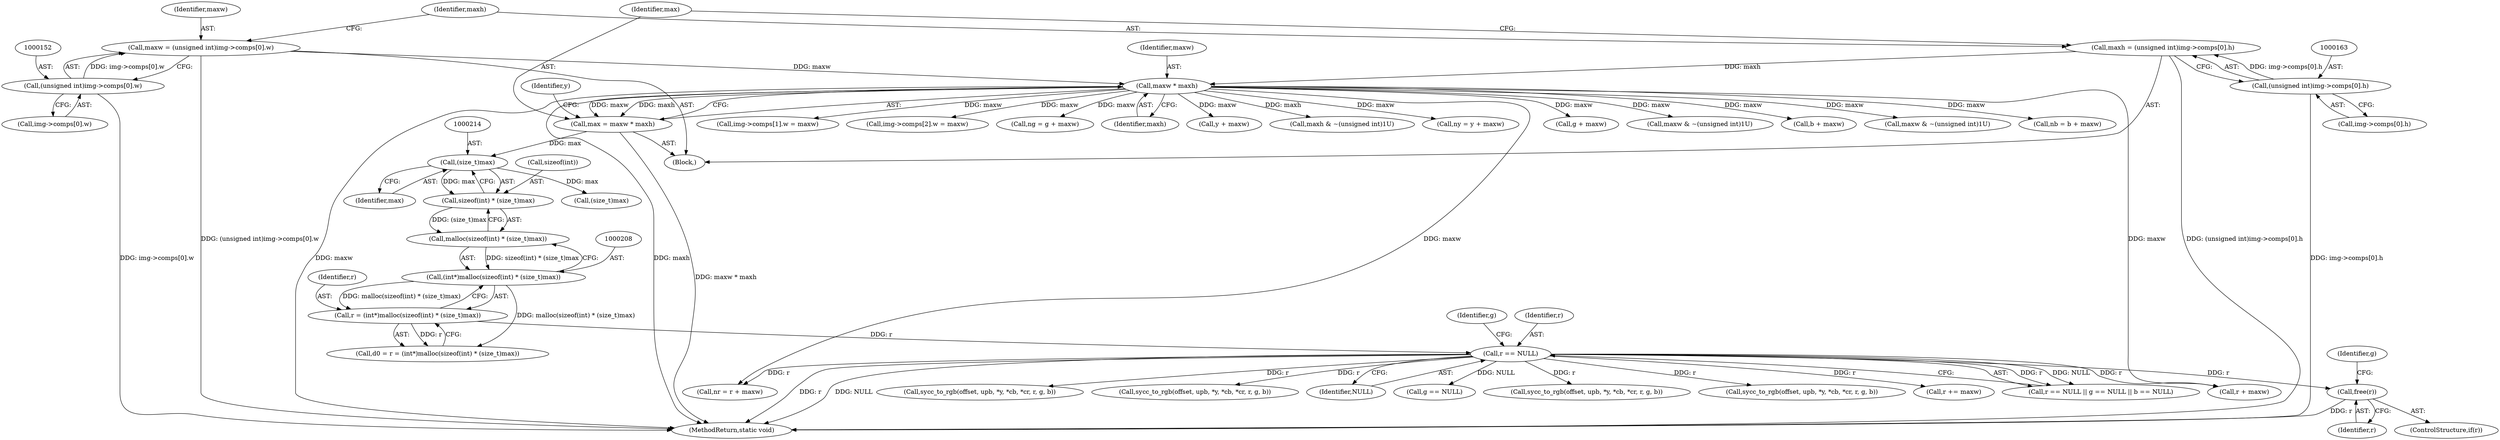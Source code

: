 digraph "0_openjpeg_15f081c89650dccee4aa4ae66f614c3fdb268767_0@pointer" {
"1000685" [label="(Call,free(r))"];
"1000244" [label="(Call,r == NULL)"];
"1000205" [label="(Call,r = (int*)malloc(sizeof(int) * (size_t)max))"];
"1000207" [label="(Call,(int*)malloc(sizeof(int) * (size_t)max))"];
"1000209" [label="(Call,malloc(sizeof(int) * (size_t)max))"];
"1000210" [label="(Call,sizeof(int) * (size_t)max)"];
"1000213" [label="(Call,(size_t)max)"];
"1000171" [label="(Call,max = maxw * maxh)"];
"1000173" [label="(Call,maxw * maxh)"];
"1000149" [label="(Call,maxw = (unsigned int)img->comps[0].w)"];
"1000151" [label="(Call,(unsigned int)img->comps[0].w)"];
"1000160" [label="(Call,maxh = (unsigned int)img->comps[0].h)"];
"1000162" [label="(Call,(unsigned int)img->comps[0].h)"];
"1000695" [label="(MethodReturn,static void)"];
"1000249" [label="(Identifier,g)"];
"1000226" [label="(Call,(size_t)max)"];
"1000307" [label="(Call,sycc_to_rgb(offset, upb, *y, *cb, *cr, r, g, b))"];
"1000206" [label="(Identifier,r)"];
"1000683" [label="(ControlStructure,if(r))"];
"1000283" [label="(Call,g + maxw)"];
"1000463" [label="(Call,maxw & ~(unsigned int)1U)"];
"1000443" [label="(Call,r += maxw)"];
"1000685" [label="(Call,free(r))"];
"1000244" [label="(Call,r == NULL)"];
"1000243" [label="(Call,r == NULL || g == NULL || b == NULL)"];
"1000151" [label="(Call,(unsigned int)img->comps[0].w)"];
"1000278" [label="(Call,r + maxw)"];
"1000288" [label="(Call,b + maxw)"];
"1000297" [label="(Call,maxw & ~(unsigned int)1U)"];
"1000286" [label="(Call,nb = b + maxw)"];
"1000585" [label="(Call,img->comps[1].w = maxw)"];
"1000205" [label="(Call,r = (int*)malloc(sizeof(int) * (size_t)max))"];
"1000174" [label="(Identifier,maxw)"];
"1000686" [label="(Identifier,r)"];
"1000207" [label="(Call,(int*)malloc(sizeof(int) * (size_t)max))"];
"1000396" [label="(Call,sycc_to_rgb(offset, upb, *y, *cb, *cr, r, g, b))"];
"1000213" [label="(Call,(size_t)max)"];
"1000603" [label="(Call,img->comps[2].w = maxw)"];
"1000276" [label="(Call,nr = r + maxw)"];
"1000173" [label="(Call,maxw * maxh)"];
"1000522" [label="(Call,sycc_to_rgb(offset, upb, *y, *cb, *cr, r, g, b))"];
"1000150" [label="(Identifier,maxw)"];
"1000211" [label="(Call,sizeof(int))"];
"1000281" [label="(Call,ng = g + maxw)"];
"1000246" [label="(Identifier,NULL)"];
"1000149" [label="(Call,maxw = (unsigned int)img->comps[0].w)"];
"1000175" [label="(Identifier,maxh)"];
"1000172" [label="(Identifier,max)"];
"1000161" [label="(Identifier,maxh)"];
"1000210" [label="(Call,sizeof(int) * (size_t)max)"];
"1000273" [label="(Call,y + maxw)"];
"1000261" [label="(Call,maxh & ~(unsigned int)1U)"];
"1000203" [label="(Call,d0 = r = (int*)malloc(sizeof(int) * (size_t)max))"];
"1000245" [label="(Identifier,r)"];
"1000177" [label="(Identifier,y)"];
"1000209" [label="(Call,malloc(sizeof(int) * (size_t)max))"];
"1000271" [label="(Call,ny = y + maxw)"];
"1000171" [label="(Call,max = maxw * maxh)"];
"1000103" [label="(Block,)"];
"1000248" [label="(Call,g == NULL)"];
"1000160" [label="(Call,maxh = (unsigned int)img->comps[0].h)"];
"1000473" [label="(Call,sycc_to_rgb(offset, upb, *y, *cb, *cr, r, g, b))"];
"1000162" [label="(Call,(unsigned int)img->comps[0].h)"];
"1000688" [label="(Identifier,g)"];
"1000164" [label="(Call,img->comps[0].h)"];
"1000215" [label="(Identifier,max)"];
"1000153" [label="(Call,img->comps[0].w)"];
"1000685" -> "1000683"  [label="AST: "];
"1000685" -> "1000686"  [label="CFG: "];
"1000686" -> "1000685"  [label="AST: "];
"1000688" -> "1000685"  [label="CFG: "];
"1000685" -> "1000695"  [label="DDG: r"];
"1000244" -> "1000685"  [label="DDG: r"];
"1000244" -> "1000243"  [label="AST: "];
"1000244" -> "1000246"  [label="CFG: "];
"1000245" -> "1000244"  [label="AST: "];
"1000246" -> "1000244"  [label="AST: "];
"1000249" -> "1000244"  [label="CFG: "];
"1000243" -> "1000244"  [label="CFG: "];
"1000244" -> "1000695"  [label="DDG: r"];
"1000244" -> "1000695"  [label="DDG: NULL"];
"1000244" -> "1000243"  [label="DDG: r"];
"1000244" -> "1000243"  [label="DDG: NULL"];
"1000205" -> "1000244"  [label="DDG: r"];
"1000244" -> "1000248"  [label="DDG: NULL"];
"1000244" -> "1000276"  [label="DDG: r"];
"1000244" -> "1000278"  [label="DDG: r"];
"1000244" -> "1000307"  [label="DDG: r"];
"1000244" -> "1000396"  [label="DDG: r"];
"1000244" -> "1000443"  [label="DDG: r"];
"1000244" -> "1000473"  [label="DDG: r"];
"1000244" -> "1000522"  [label="DDG: r"];
"1000205" -> "1000203"  [label="AST: "];
"1000205" -> "1000207"  [label="CFG: "];
"1000206" -> "1000205"  [label="AST: "];
"1000207" -> "1000205"  [label="AST: "];
"1000203" -> "1000205"  [label="CFG: "];
"1000205" -> "1000203"  [label="DDG: r"];
"1000207" -> "1000205"  [label="DDG: malloc(sizeof(int) * (size_t)max)"];
"1000207" -> "1000209"  [label="CFG: "];
"1000208" -> "1000207"  [label="AST: "];
"1000209" -> "1000207"  [label="AST: "];
"1000207" -> "1000203"  [label="DDG: malloc(sizeof(int) * (size_t)max)"];
"1000209" -> "1000207"  [label="DDG: sizeof(int) * (size_t)max"];
"1000209" -> "1000210"  [label="CFG: "];
"1000210" -> "1000209"  [label="AST: "];
"1000210" -> "1000209"  [label="DDG: (size_t)max"];
"1000210" -> "1000213"  [label="CFG: "];
"1000211" -> "1000210"  [label="AST: "];
"1000213" -> "1000210"  [label="AST: "];
"1000213" -> "1000210"  [label="DDG: max"];
"1000213" -> "1000215"  [label="CFG: "];
"1000214" -> "1000213"  [label="AST: "];
"1000215" -> "1000213"  [label="AST: "];
"1000171" -> "1000213"  [label="DDG: max"];
"1000213" -> "1000226"  [label="DDG: max"];
"1000171" -> "1000103"  [label="AST: "];
"1000171" -> "1000173"  [label="CFG: "];
"1000172" -> "1000171"  [label="AST: "];
"1000173" -> "1000171"  [label="AST: "];
"1000177" -> "1000171"  [label="CFG: "];
"1000171" -> "1000695"  [label="DDG: maxw * maxh"];
"1000173" -> "1000171"  [label="DDG: maxw"];
"1000173" -> "1000171"  [label="DDG: maxh"];
"1000173" -> "1000175"  [label="CFG: "];
"1000174" -> "1000173"  [label="AST: "];
"1000175" -> "1000173"  [label="AST: "];
"1000173" -> "1000695"  [label="DDG: maxw"];
"1000173" -> "1000695"  [label="DDG: maxh"];
"1000149" -> "1000173"  [label="DDG: maxw"];
"1000160" -> "1000173"  [label="DDG: maxh"];
"1000173" -> "1000261"  [label="DDG: maxh"];
"1000173" -> "1000271"  [label="DDG: maxw"];
"1000173" -> "1000273"  [label="DDG: maxw"];
"1000173" -> "1000276"  [label="DDG: maxw"];
"1000173" -> "1000278"  [label="DDG: maxw"];
"1000173" -> "1000281"  [label="DDG: maxw"];
"1000173" -> "1000283"  [label="DDG: maxw"];
"1000173" -> "1000286"  [label="DDG: maxw"];
"1000173" -> "1000288"  [label="DDG: maxw"];
"1000173" -> "1000297"  [label="DDG: maxw"];
"1000173" -> "1000463"  [label="DDG: maxw"];
"1000173" -> "1000585"  [label="DDG: maxw"];
"1000173" -> "1000603"  [label="DDG: maxw"];
"1000149" -> "1000103"  [label="AST: "];
"1000149" -> "1000151"  [label="CFG: "];
"1000150" -> "1000149"  [label="AST: "];
"1000151" -> "1000149"  [label="AST: "];
"1000161" -> "1000149"  [label="CFG: "];
"1000149" -> "1000695"  [label="DDG: (unsigned int)img->comps[0].w"];
"1000151" -> "1000149"  [label="DDG: img->comps[0].w"];
"1000151" -> "1000153"  [label="CFG: "];
"1000152" -> "1000151"  [label="AST: "];
"1000153" -> "1000151"  [label="AST: "];
"1000151" -> "1000695"  [label="DDG: img->comps[0].w"];
"1000160" -> "1000103"  [label="AST: "];
"1000160" -> "1000162"  [label="CFG: "];
"1000161" -> "1000160"  [label="AST: "];
"1000162" -> "1000160"  [label="AST: "];
"1000172" -> "1000160"  [label="CFG: "];
"1000160" -> "1000695"  [label="DDG: (unsigned int)img->comps[0].h"];
"1000162" -> "1000160"  [label="DDG: img->comps[0].h"];
"1000162" -> "1000164"  [label="CFG: "];
"1000163" -> "1000162"  [label="AST: "];
"1000164" -> "1000162"  [label="AST: "];
"1000162" -> "1000695"  [label="DDG: img->comps[0].h"];
}
